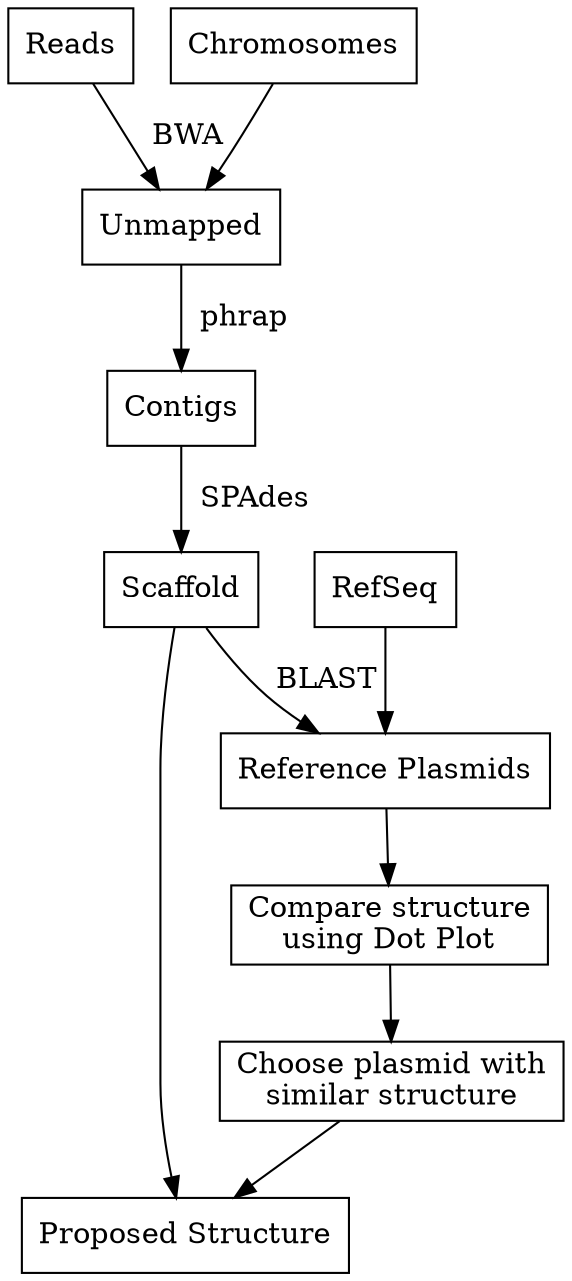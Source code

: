 digraph {
  node [shape="rect"];
Reads -> Unmapped [label="  BWA"];
Chromosomes -> Unmapped;
Unmapped -> Contigs [label="  phrap"];
Contigs -> Scaffold [label="  SPAdes"];
Scaffold -> Ref_Plasmids [label=" BLAST"];
RefSeq -> Ref_Plasmids;
Ref_Plasmids -> dot_plot;
dot_plot -> struct;
struct -> solution;
Scaffold -> solution;
Ref_Plasmids [label="Reference Plasmids"];
struct [label="Choose plasmid with\nsimilar structure"];
solution [label="Proposed Structure"];
dot_plot [label="Compare structure\nusing Dot Plot"];
}